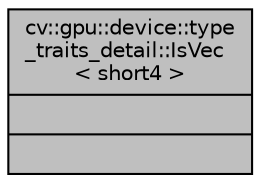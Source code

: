 digraph "cv::gpu::device::type_traits_detail::IsVec&lt; short4 &gt;"
{
 // LATEX_PDF_SIZE
  edge [fontname="Helvetica",fontsize="10",labelfontname="Helvetica",labelfontsize="10"];
  node [fontname="Helvetica",fontsize="10",shape=record];
  Node1 [label="{cv::gpu::device::type\l_traits_detail::IsVec\l\< short4 \>\n||}",height=0.2,width=0.4,color="black", fillcolor="grey75", style="filled", fontcolor="black",tooltip=" "];
}
